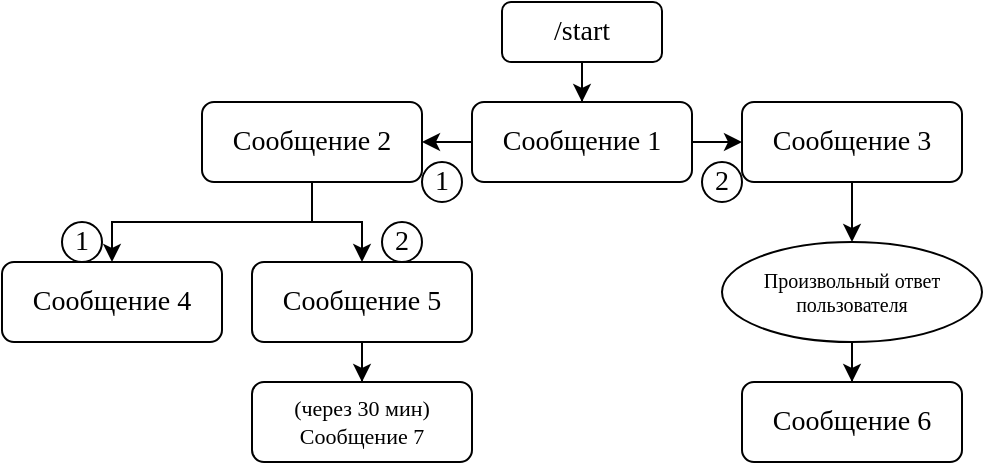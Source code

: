 <mxfile version="14.4.3" type="device"><diagram id="xjVxF3DVSHE6PPOhQTt_" name="Страница 1"><mxGraphModel dx="749" dy="563" grid="1" gridSize="10" guides="1" tooltips="1" connect="1" arrows="1" fold="1" page="1" pageScale="1" pageWidth="1169" pageHeight="827" math="0" shadow="0"><root><mxCell id="0"/><mxCell id="1" parent="0"/><mxCell id="qhsgr5MyQmO5qWSPxOQb-9" value="" style="edgeStyle=orthogonalEdgeStyle;rounded=0;orthogonalLoop=1;jettySize=auto;html=1;fontFamily=Verdana;fontSize=14;" edge="1" parent="1" source="qhsgr5MyQmO5qWSPxOQb-8" target="qhsgr5MyQmO5qWSPxOQb-1"><mxGeometry relative="1" as="geometry"/></mxCell><mxCell id="qhsgr5MyQmO5qWSPxOQb-13" value="" style="edgeStyle=orthogonalEdgeStyle;rounded=0;orthogonalLoop=1;jettySize=auto;html=1;fontFamily=Verdana;fontSize=14;" edge="1" parent="1" source="qhsgr5MyQmO5qWSPxOQb-1" target="qhsgr5MyQmO5qWSPxOQb-12"><mxGeometry relative="1" as="geometry"/></mxCell><mxCell id="qhsgr5MyQmO5qWSPxOQb-15" value="" style="edgeStyle=orthogonalEdgeStyle;rounded=0;orthogonalLoop=1;jettySize=auto;html=1;fontFamily=Verdana;fontSize=14;" edge="1" parent="1" source="qhsgr5MyQmO5qWSPxOQb-1" target="qhsgr5MyQmO5qWSPxOQb-14"><mxGeometry relative="1" as="geometry"/></mxCell><mxCell id="qhsgr5MyQmO5qWSPxOQb-1" value="Сообщение 1" style="rounded=1;whiteSpace=wrap;html=1;fontFamily=Verdana;fontSize=14;" vertex="1" parent="1"><mxGeometry x="425" y="160" width="110" height="40" as="geometry"/></mxCell><mxCell id="qhsgr5MyQmO5qWSPxOQb-8" value="/start" style="rounded=1;whiteSpace=wrap;html=1;fontFamily=Verdana;fontSize=14;" vertex="1" parent="1"><mxGeometry x="440" y="110" width="80" height="30" as="geometry"/></mxCell><mxCell id="qhsgr5MyQmO5qWSPxOQb-21" value="" style="edgeStyle=orthogonalEdgeStyle;rounded=0;orthogonalLoop=1;jettySize=auto;html=1;fontFamily=Verdana;fontSize=14;" edge="1" parent="1" source="qhsgr5MyQmO5qWSPxOQb-12" target="qhsgr5MyQmO5qWSPxOQb-20"><mxGeometry relative="1" as="geometry"/></mxCell><mxCell id="qhsgr5MyQmO5qWSPxOQb-23" value="" style="edgeStyle=orthogonalEdgeStyle;rounded=0;orthogonalLoop=1;jettySize=auto;html=1;fontFamily=Verdana;fontSize=14;" edge="1" parent="1" source="qhsgr5MyQmO5qWSPxOQb-12" target="qhsgr5MyQmO5qWSPxOQb-22"><mxGeometry relative="1" as="geometry"/></mxCell><mxCell id="qhsgr5MyQmO5qWSPxOQb-12" value="Сообщение 2" style="rounded=1;whiteSpace=wrap;html=1;fontFamily=Verdana;fontSize=14;" vertex="1" parent="1"><mxGeometry x="290" y="160" width="110" height="40" as="geometry"/></mxCell><mxCell id="qhsgr5MyQmO5qWSPxOQb-42" style="edgeStyle=orthogonalEdgeStyle;rounded=0;orthogonalLoop=1;jettySize=auto;html=1;entryX=0.5;entryY=0;entryDx=0;entryDy=0;fontFamily=Verdana;fontSize=11;" edge="1" parent="1" source="qhsgr5MyQmO5qWSPxOQb-14" target="qhsgr5MyQmO5qWSPxOQb-39"><mxGeometry relative="1" as="geometry"/></mxCell><mxCell id="qhsgr5MyQmO5qWSPxOQb-14" value="Сообщение 3" style="rounded=1;whiteSpace=wrap;html=1;fontFamily=Verdana;fontSize=14;" vertex="1" parent="1"><mxGeometry x="560" y="160" width="110" height="40" as="geometry"/></mxCell><mxCell id="qhsgr5MyQmO5qWSPxOQb-41" style="edgeStyle=orthogonalEdgeStyle;rounded=0;orthogonalLoop=1;jettySize=auto;html=1;entryX=0.5;entryY=0;entryDx=0;entryDy=0;fontFamily=Verdana;fontSize=11;" edge="1" parent="1" source="qhsgr5MyQmO5qWSPxOQb-20" target="qhsgr5MyQmO5qWSPxOQb-40"><mxGeometry relative="1" as="geometry"/></mxCell><mxCell id="qhsgr5MyQmO5qWSPxOQb-20" value="Сообщение 5" style="rounded=1;whiteSpace=wrap;html=1;fontFamily=Verdana;fontSize=14;" vertex="1" parent="1"><mxGeometry x="315" y="240" width="110" height="40" as="geometry"/></mxCell><mxCell id="qhsgr5MyQmO5qWSPxOQb-22" value="Сообщение 4" style="rounded=1;whiteSpace=wrap;html=1;fontFamily=Verdana;fontSize=14;" vertex="1" parent="1"><mxGeometry x="190" y="240" width="110" height="40" as="geometry"/></mxCell><mxCell id="qhsgr5MyQmO5qWSPxOQb-24" value="Сообщение 6" style="rounded=1;whiteSpace=wrap;html=1;fontFamily=Verdana;fontSize=14;" vertex="1" parent="1"><mxGeometry x="560" y="300" width="110" height="40" as="geometry"/></mxCell><mxCell id="qhsgr5MyQmO5qWSPxOQb-32" value="1" style="ellipse;whiteSpace=wrap;html=1;aspect=fixed;fontFamily=Verdana;fontSize=14;" vertex="1" parent="1"><mxGeometry x="220" y="220" width="20" height="20" as="geometry"/></mxCell><mxCell id="qhsgr5MyQmO5qWSPxOQb-33" value="1" style="ellipse;whiteSpace=wrap;html=1;aspect=fixed;fontFamily=Verdana;fontSize=14;" vertex="1" parent="1"><mxGeometry x="400" y="190" width="20" height="20" as="geometry"/></mxCell><mxCell id="qhsgr5MyQmO5qWSPxOQb-37" value="2" style="ellipse;whiteSpace=wrap;html=1;aspect=fixed;fontFamily=Verdana;fontSize=14;" vertex="1" parent="1"><mxGeometry x="540" y="190" width="20" height="20" as="geometry"/></mxCell><mxCell id="qhsgr5MyQmO5qWSPxOQb-38" value="2" style="ellipse;whiteSpace=wrap;html=1;aspect=fixed;fontFamily=Verdana;fontSize=14;" vertex="1" parent="1"><mxGeometry x="380" y="220" width="20" height="20" as="geometry"/></mxCell><mxCell id="qhsgr5MyQmO5qWSPxOQb-43" style="edgeStyle=orthogonalEdgeStyle;rounded=0;orthogonalLoop=1;jettySize=auto;html=1;entryX=0.5;entryY=0;entryDx=0;entryDy=0;fontFamily=Verdana;fontSize=11;" edge="1" parent="1" source="qhsgr5MyQmO5qWSPxOQb-39" target="qhsgr5MyQmO5qWSPxOQb-24"><mxGeometry relative="1" as="geometry"/></mxCell><mxCell id="qhsgr5MyQmO5qWSPxOQb-39" value="Произвольный ответ пользователя" style="ellipse;whiteSpace=wrap;html=1;fontFamily=Verdana;fontSize=10;" vertex="1" parent="1"><mxGeometry x="550" y="230" width="130" height="50" as="geometry"/></mxCell><mxCell id="qhsgr5MyQmO5qWSPxOQb-40" value="(через 30 мин)&lt;br&gt;Сообщение 7" style="rounded=1;whiteSpace=wrap;html=1;fontFamily=Verdana;fontSize=11;" vertex="1" parent="1"><mxGeometry x="315" y="300" width="110" height="40" as="geometry"/></mxCell></root></mxGraphModel></diagram></mxfile>